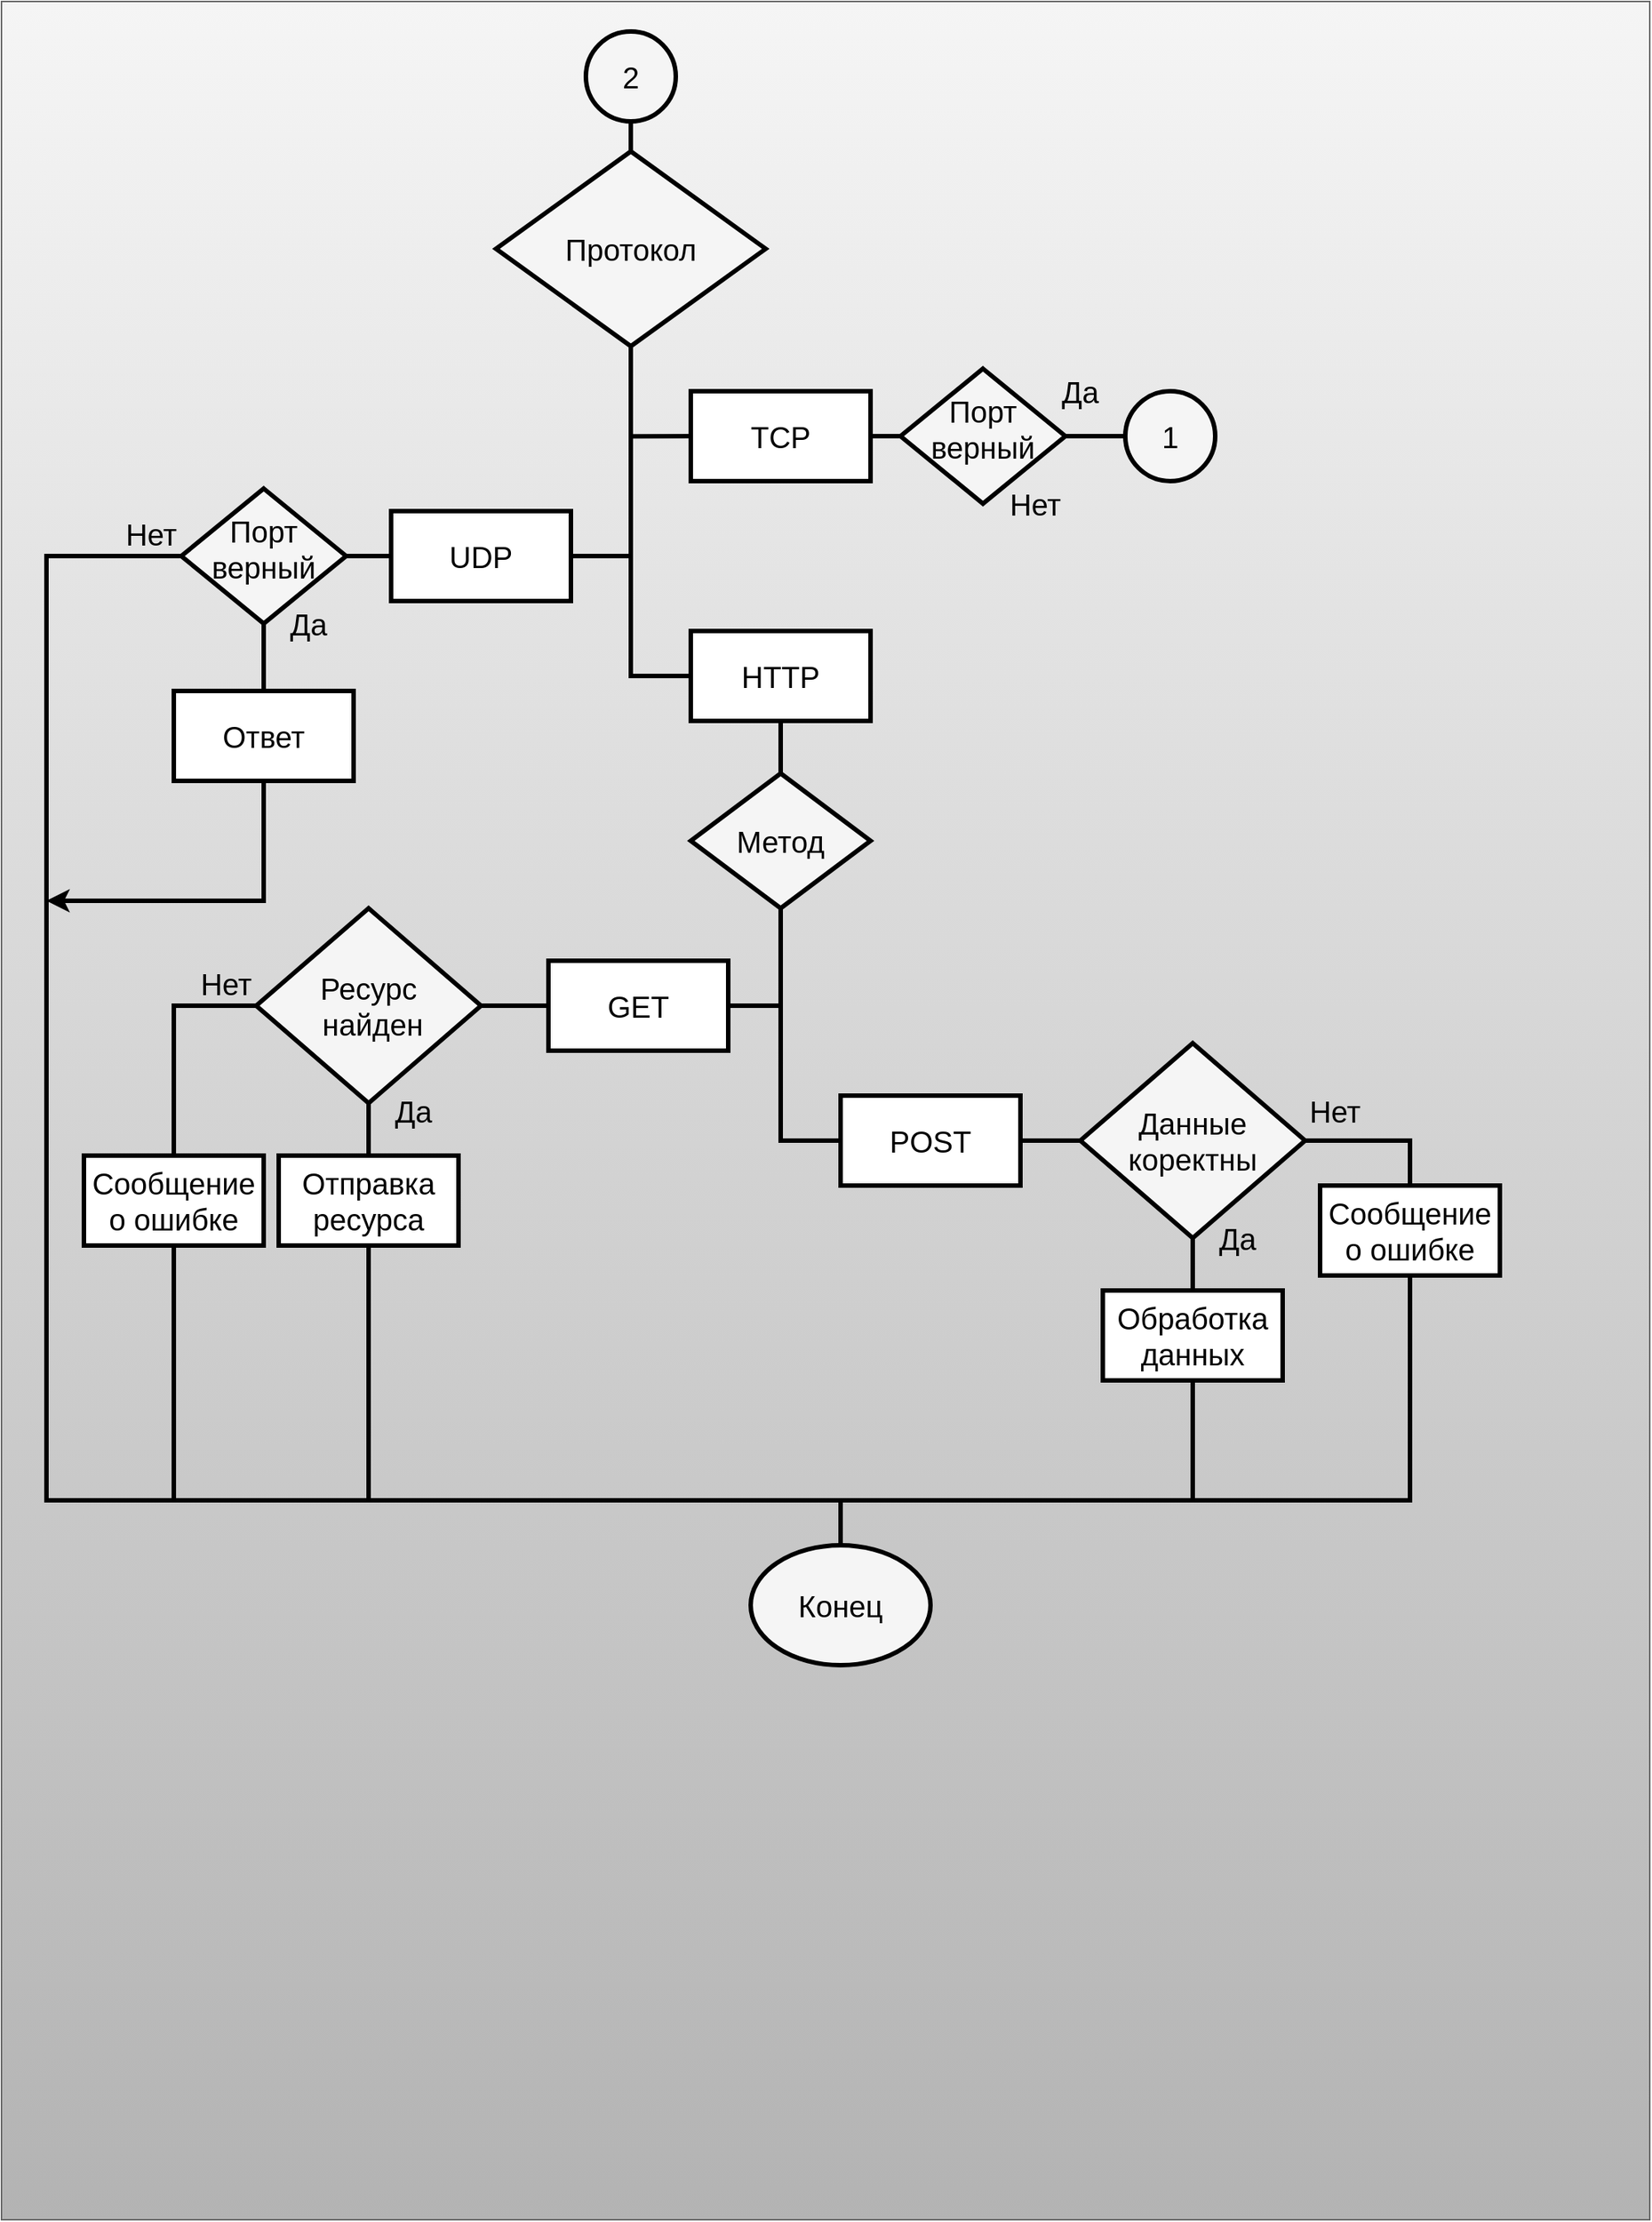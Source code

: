 <mxfile>
    <diagram id="HIzjBaC0xF_liW3ieUTu" name="Page-1">
        <mxGraphModel dx="1076" dy="1836" grid="1" gridSize="10" guides="1" tooltips="1" connect="1" arrows="1" fold="1" page="1" pageScale="1" pageWidth="850" pageHeight="1100" math="0" shadow="0">
            <root>
                <mxCell id="0"/>
                <mxCell id="1" parent="0"/>
                <mxCell id="3" value="" style="rounded=0;whiteSpace=wrap;html=1;fillColor=#f5f5f5;strokeColor=#666666;gradientColor=#b3b3b3;" parent="1" vertex="1">
                    <mxGeometry y="-10" width="1100" height="1480" as="geometry"/>
                </mxCell>
                <mxCell id="6" style="edgeStyle=none;html=1;exitX=0.5;exitY=1;exitDx=0;exitDy=0;entryX=0.5;entryY=0;entryDx=0;entryDy=0;fontFamily=Helvetica;fontSize=20;fontColor=#000000;strokeColor=#000000;strokeWidth=2;endArrow=none;endFill=0;rounded=0;" parent="1" target="5" edge="1">
                    <mxGeometry relative="1" as="geometry">
                        <mxPoint x="420" y="120" as="sourcePoint"/>
                    </mxGeometry>
                </mxCell>
                <mxCell id="11" style="edgeStyle=none;shape=connector;rounded=0;html=1;exitX=0.5;exitY=1;exitDx=0;exitDy=0;entryX=0;entryY=0.5;entryDx=0;entryDy=0;labelBackgroundColor=default;strokeColor=#000000;strokeWidth=3;fontFamily=Helvetica;fontSize=20;fontColor=#000000;endArrow=none;endFill=0;" parent="1" source="5" target="92" edge="1">
                    <mxGeometry relative="1" as="geometry">
                        <mxPoint x="420" y="310" as="targetPoint"/>
                        <Array as="points">
                            <mxPoint x="420" y="440"/>
                        </Array>
                    </mxGeometry>
                </mxCell>
                <mxCell id="5" value="Протокол" style="rhombus;whiteSpace=wrap;html=1;strokeColor=#000000;strokeWidth=3;fontFamily=Helvetica;fontSize=20;fontColor=#000000;fillColor=#f5f5f5;gradientColor=none;" parent="1" vertex="1">
                    <mxGeometry x="330" y="90" width="180" height="130" as="geometry"/>
                </mxCell>
                <mxCell id="64" value="Конец" style="ellipse;whiteSpace=wrap;html=1;strokeColor=#000000;strokeWidth=3;fontFamily=Helvetica;fontSize=20;fontColor=#000000;fillColor=#f5f5f5;gradientColor=none;" parent="1" vertex="1">
                    <mxGeometry x="500" y="1020" width="120" height="80" as="geometry"/>
                </mxCell>
                <mxCell id="90" value="" style="edgeStyle=none;html=1;strokeWidth=3;strokeColor=#000000;endArrow=none;endFill=0;" parent="1" source="81" target="5" edge="1">
                    <mxGeometry relative="1" as="geometry"/>
                </mxCell>
                <mxCell id="81" value="2" style="ellipse;whiteSpace=wrap;html=1;fillColor=#f5f5f5;gradientColor=none;strokeColor=#000000;strokeWidth=3;fontColor=#000000;fontSize=20;" parent="1" vertex="1">
                    <mxGeometry x="390" y="10" width="60" height="60" as="geometry"/>
                </mxCell>
                <mxCell id="93" style="edgeStyle=none;html=1;exitX=0;exitY=0.5;exitDx=0;exitDy=0;strokeColor=#000000;strokeWidth=3;fontFamily=Helvetica;fontSize=20;fontColor=#000000;endArrow=none;endFill=0;" parent="1" source="91" edge="1">
                    <mxGeometry relative="1" as="geometry">
                        <mxPoint x="420" y="360" as="targetPoint"/>
                    </mxGeometry>
                </mxCell>
                <mxCell id="144" style="edgeStyle=none;shape=connector;rounded=0;html=1;exitX=1;exitY=0.5;exitDx=0;exitDy=0;entryX=0;entryY=0.5;entryDx=0;entryDy=0;labelBackgroundColor=default;strokeColor=#000000;strokeWidth=3;fontFamily=Helvetica;fontSize=20;fontColor=#000000;endArrow=none;endFill=0;" edge="1" parent="1" source="91" target="143">
                    <mxGeometry relative="1" as="geometry"/>
                </mxCell>
                <mxCell id="91" value="UDP" style="rounded=0;whiteSpace=wrap;html=1;fontSize=20;fillColor=#FFFFFF;strokeColor=#000000;strokeWidth=3;fontColor=#000000;" parent="1" vertex="1">
                    <mxGeometry x="260" y="330" width="120" height="60" as="geometry"/>
                </mxCell>
                <mxCell id="92" value="HTTP" style="rounded=0;whiteSpace=wrap;html=1;fontSize=20;fillColor=#FFFFFF;strokeColor=#000000;strokeWidth=3;fontColor=#000000;" parent="1" vertex="1">
                    <mxGeometry x="460" y="410" width="120" height="60" as="geometry"/>
                </mxCell>
                <mxCell id="104" value="Да" style="text;html=1;strokeColor=none;fillColor=none;align=center;verticalAlign=middle;whiteSpace=wrap;rounded=0;strokeWidth=3;fontFamily=Helvetica;fontSize=20;fontColor=#000000;" parent="1" vertex="1">
                    <mxGeometry x="175" y="390" width="60" height="30" as="geometry"/>
                </mxCell>
                <mxCell id="166" style="edgeStyle=none;shape=connector;rounded=0;html=1;exitX=0.5;exitY=1;exitDx=0;exitDy=0;entryX=0.5;entryY=0;entryDx=0;entryDy=0;labelBackgroundColor=default;strokeColor=#000000;strokeWidth=3;fontFamily=Helvetica;fontSize=20;fontColor=#000000;endArrow=none;endFill=0;" edge="1" parent="1" source="105" target="64">
                    <mxGeometry relative="1" as="geometry">
                        <Array as="points">
                            <mxPoint x="940" y="990"/>
                            <mxPoint x="560" y="990"/>
                        </Array>
                    </mxGeometry>
                </mxCell>
                <mxCell id="105" value="Сообщение о ошибке" style="rounded=0;whiteSpace=wrap;html=1;fontSize=20;fillColor=#FFFFFF;strokeColor=#000000;strokeWidth=3;fontColor=#000000;" parent="1" vertex="1">
                    <mxGeometry x="880" y="780" width="120" height="60" as="geometry"/>
                </mxCell>
                <mxCell id="113" value="Нет" style="text;html=1;strokeColor=none;fillColor=none;align=center;verticalAlign=middle;whiteSpace=wrap;rounded=0;strokeWidth=3;fontFamily=Helvetica;fontSize=20;fontColor=#000000;" parent="1" vertex="1">
                    <mxGeometry x="660" y="310" width="60" height="30" as="geometry"/>
                </mxCell>
                <mxCell id="152" style="edgeStyle=none;shape=connector;rounded=0;html=1;exitX=0.5;exitY=0;exitDx=0;exitDy=0;entryX=0.5;entryY=1;entryDx=0;entryDy=0;labelBackgroundColor=default;strokeColor=#000000;strokeWidth=3;fontFamily=Helvetica;fontSize=20;fontColor=#000000;endArrow=none;endFill=0;" edge="1" parent="1" source="114" target="92">
                    <mxGeometry relative="1" as="geometry"/>
                </mxCell>
                <mxCell id="155" style="edgeStyle=none;shape=connector;rounded=0;html=1;exitX=0.5;exitY=1;exitDx=0;exitDy=0;entryX=0;entryY=0.5;entryDx=0;entryDy=0;labelBackgroundColor=default;strokeColor=#000000;strokeWidth=3;fontFamily=Helvetica;fontSize=20;fontColor=#000000;endArrow=none;endFill=0;" edge="1" parent="1" source="114" target="154">
                    <mxGeometry relative="1" as="geometry">
                        <Array as="points">
                            <mxPoint x="520" y="750"/>
                        </Array>
                    </mxGeometry>
                </mxCell>
                <mxCell id="114" value="Метод" style="rhombus;whiteSpace=wrap;html=1;strokeColor=#000000;strokeWidth=3;fontFamily=Helvetica;fontSize=20;fontColor=#000000;fillColor=#f5f5f5;gradientColor=none;" parent="1" vertex="1">
                    <mxGeometry x="460" y="505" width="120" height="90" as="geometry"/>
                </mxCell>
                <mxCell id="167" style="edgeStyle=none;shape=connector;rounded=0;html=1;exitX=0.5;exitY=1;exitDx=0;exitDy=0;labelBackgroundColor=default;strokeColor=#000000;strokeWidth=3;fontFamily=Helvetica;fontSize=20;fontColor=#000000;endArrow=none;endFill=0;" edge="1" parent="1" source="115">
                    <mxGeometry relative="1" as="geometry">
                        <mxPoint x="795" y="990" as="targetPoint"/>
                    </mxGeometry>
                </mxCell>
                <mxCell id="115" value="Обработка данных" style="rounded=0;whiteSpace=wrap;html=1;fontSize=20;fillColor=#FFFFFF;strokeColor=#000000;strokeWidth=3;fontColor=#000000;" parent="1" vertex="1">
                    <mxGeometry x="735" y="850" width="120" height="60" as="geometry"/>
                </mxCell>
                <mxCell id="118" value="Да" style="text;html=1;strokeColor=none;fillColor=none;align=center;verticalAlign=middle;whiteSpace=wrap;rounded=0;strokeWidth=3;fontFamily=Helvetica;fontSize=20;fontColor=#000000;" parent="1" vertex="1">
                    <mxGeometry x="690" y="235" width="60" height="30" as="geometry"/>
                </mxCell>
                <mxCell id="159" style="edgeStyle=none;shape=connector;rounded=0;html=1;exitX=0.5;exitY=1;exitDx=0;exitDy=0;entryX=0.5;entryY=0;entryDx=0;entryDy=0;labelBackgroundColor=default;strokeColor=#000000;strokeWidth=3;fontFamily=Helvetica;fontSize=20;fontColor=#000000;endArrow=none;endFill=0;" edge="1" parent="1" source="119" target="115">
                    <mxGeometry relative="1" as="geometry"/>
                </mxCell>
                <mxCell id="160" style="edgeStyle=none;shape=connector;rounded=0;html=1;exitX=1;exitY=0.5;exitDx=0;exitDy=0;entryX=0.5;entryY=0;entryDx=0;entryDy=0;labelBackgroundColor=default;strokeColor=#000000;strokeWidth=3;fontFamily=Helvetica;fontSize=20;fontColor=#000000;endArrow=none;endFill=0;" edge="1" parent="1" source="119" target="105">
                    <mxGeometry relative="1" as="geometry">
                        <Array as="points">
                            <mxPoint x="940" y="750"/>
                        </Array>
                    </mxGeometry>
                </mxCell>
                <mxCell id="119" value="Данные коректны" style="rhombus;whiteSpace=wrap;html=1;strokeColor=#000000;strokeWidth=3;fontFamily=Helvetica;fontSize=20;fontColor=#000000;fillColor=#f5f5f5;gradientColor=none;" parent="1" vertex="1">
                    <mxGeometry x="720" y="685" width="150" height="130" as="geometry"/>
                </mxCell>
                <mxCell id="130" value="Нет" style="text;html=1;strokeColor=none;fillColor=none;align=center;verticalAlign=middle;whiteSpace=wrap;rounded=0;strokeWidth=3;fontFamily=Helvetica;fontSize=20;fontColor=#000000;" parent="1" vertex="1">
                    <mxGeometry x="70" y="330" width="60" height="30" as="geometry"/>
                </mxCell>
                <mxCell id="131" value="Да" style="text;html=1;strokeColor=none;fillColor=none;align=center;verticalAlign=middle;whiteSpace=wrap;rounded=0;strokeWidth=3;fontFamily=Helvetica;fontSize=20;fontColor=#000000;" parent="1" vertex="1">
                    <mxGeometry x="795" y="800" width="60" height="30" as="geometry"/>
                </mxCell>
                <mxCell id="133" style="edgeStyle=none;rounded=0;html=1;exitX=0;exitY=0.5;exitDx=0;exitDy=0;strokeColor=#000000;strokeWidth=3;fontFamily=Helvetica;fontSize=20;fontColor=#000000;endArrow=none;endFill=0;" parent="1" source="132" edge="1">
                    <mxGeometry relative="1" as="geometry">
                        <mxPoint x="420" y="280.174" as="targetPoint"/>
                    </mxGeometry>
                </mxCell>
                <mxCell id="138" style="edgeStyle=none;html=1;exitX=1;exitY=0.5;exitDx=0;exitDy=0;entryX=0;entryY=0.5;entryDx=0;entryDy=0;startArrow=none;" edge="1" parent="1" source="139">
                    <mxGeometry relative="1" as="geometry">
                        <mxPoint x="660" y="280" as="targetPoint"/>
                    </mxGeometry>
                </mxCell>
                <mxCell id="142" style="edgeStyle=none;shape=connector;rounded=0;html=1;exitX=1;exitY=0.5;exitDx=0;exitDy=0;labelBackgroundColor=default;strokeColor=#000000;strokeWidth=3;fontFamily=Helvetica;fontSize=20;fontColor=#000000;endArrow=none;endFill=0;startArrow=none;" edge="1" parent="1" source="145">
                    <mxGeometry relative="1" as="geometry">
                        <mxPoint x="700" y="280" as="targetPoint"/>
                    </mxGeometry>
                </mxCell>
                <mxCell id="132" value="TCP" style="rounded=0;whiteSpace=wrap;html=1;fontSize=20;fillColor=#FFFFFF;strokeColor=#000000;strokeWidth=3;fontColor=#000000;" parent="1" vertex="1">
                    <mxGeometry x="460" y="250" width="120" height="60" as="geometry"/>
                </mxCell>
                <mxCell id="149" style="edgeStyle=none;shape=connector;rounded=0;html=1;exitX=0.5;exitY=1;exitDx=0;exitDy=0;entryX=0.5;entryY=0;entryDx=0;entryDy=0;labelBackgroundColor=default;strokeColor=#000000;strokeWidth=3;fontFamily=Helvetica;fontSize=20;fontColor=#000000;endArrow=none;endFill=0;" edge="1" parent="1" source="143" target="148">
                    <mxGeometry relative="1" as="geometry"/>
                </mxCell>
                <mxCell id="174" style="edgeStyle=none;shape=connector;rounded=0;html=1;exitX=0;exitY=0.5;exitDx=0;exitDy=0;labelBackgroundColor=default;strokeColor=#000000;strokeWidth=3;fontFamily=Helvetica;fontSize=20;fontColor=#000000;endArrow=none;endFill=0;" edge="1" parent="1" source="143">
                    <mxGeometry relative="1" as="geometry">
                        <mxPoint x="120" y="990" as="targetPoint"/>
                        <Array as="points">
                            <mxPoint x="30" y="360"/>
                            <mxPoint x="30" y="990"/>
                        </Array>
                    </mxGeometry>
                </mxCell>
                <mxCell id="143" value="Порт верный" style="rhombus;whiteSpace=wrap;html=1;strokeColor=#000000;strokeWidth=3;fontFamily=Helvetica;fontSize=20;fontColor=#000000;fillColor=#f5f5f5;gradientColor=none;spacingTop=-10;" vertex="1" parent="1">
                    <mxGeometry x="120" y="315" width="110" height="90" as="geometry"/>
                </mxCell>
                <mxCell id="175" style="edgeStyle=none;shape=connector;rounded=0;html=1;exitX=0.5;exitY=1;exitDx=0;exitDy=0;labelBackgroundColor=default;strokeColor=#000000;strokeWidth=3;fontFamily=Helvetica;fontSize=20;fontColor=#000000;endArrow=classic;endFill=1;" edge="1" parent="1" source="148">
                    <mxGeometry relative="1" as="geometry">
                        <mxPoint x="30" y="590" as="targetPoint"/>
                        <Array as="points">
                            <mxPoint x="175" y="590"/>
                        </Array>
                    </mxGeometry>
                </mxCell>
                <mxCell id="148" value="Ответ" style="rounded=0;whiteSpace=wrap;html=1;fontSize=20;fillColor=#FFFFFF;strokeColor=#000000;strokeWidth=3;fontColor=#000000;" vertex="1" parent="1">
                    <mxGeometry x="115" y="450" width="120" height="60" as="geometry"/>
                </mxCell>
                <mxCell id="150" value="" style="edgeStyle=none;shape=connector;rounded=0;html=1;exitX=1;exitY=0.5;exitDx=0;exitDy=0;labelBackgroundColor=default;strokeColor=#000000;strokeWidth=3;fontFamily=Helvetica;fontSize=20;fontColor=#000000;endArrow=none;endFill=0;" edge="1" parent="1" source="132" target="145">
                    <mxGeometry relative="1" as="geometry">
                        <mxPoint x="700" y="280" as="targetPoint"/>
                        <mxPoint x="580" y="280" as="sourcePoint"/>
                    </mxGeometry>
                </mxCell>
                <mxCell id="145" value="Порт верный" style="rhombus;whiteSpace=wrap;html=1;strokeColor=#000000;strokeWidth=3;fontFamily=Helvetica;fontSize=20;fontColor=#000000;fillColor=#f5f5f5;gradientColor=none;spacingTop=-10;" vertex="1" parent="1">
                    <mxGeometry x="600" y="235" width="110" height="90" as="geometry"/>
                </mxCell>
                <mxCell id="151" value="" style="edgeStyle=none;shape=connector;rounded=0;html=1;exitX=1;exitY=0.5;exitDx=0;exitDy=0;labelBackgroundColor=default;strokeColor=#000000;strokeWidth=3;fontFamily=Helvetica;fontSize=20;fontColor=#000000;endArrow=none;endFill=0;" edge="1" parent="1" source="145" target="139">
                    <mxGeometry relative="1" as="geometry">
                        <mxPoint x="840" y="280" as="targetPoint"/>
                        <mxPoint x="710" y="280" as="sourcePoint"/>
                    </mxGeometry>
                </mxCell>
                <mxCell id="139" value="1" style="ellipse;whiteSpace=wrap;html=1;fillColor=#f5f5f5;gradientColor=none;strokeColor=#000000;strokeWidth=3;fontColor=#000000;fontSize=20;" vertex="1" parent="1">
                    <mxGeometry x="750" y="250" width="60" height="60" as="geometry"/>
                </mxCell>
                <mxCell id="156" style="edgeStyle=none;shape=connector;rounded=0;html=1;exitX=0;exitY=0.5;exitDx=0;exitDy=0;labelBackgroundColor=default;strokeColor=#000000;strokeWidth=3;fontFamily=Helvetica;fontSize=20;fontColor=#000000;endArrow=none;endFill=0;" edge="1" parent="1" source="153">
                    <mxGeometry relative="1" as="geometry">
                        <mxPoint x="520" y="660" as="targetPoint"/>
                    </mxGeometry>
                </mxCell>
                <mxCell id="163" style="edgeStyle=none;shape=connector;rounded=0;html=1;exitX=0;exitY=0.5;exitDx=0;exitDy=0;entryX=1;entryY=0.5;entryDx=0;entryDy=0;labelBackgroundColor=default;strokeColor=#000000;strokeWidth=3;fontFamily=Helvetica;fontSize=20;fontColor=#000000;endArrow=none;endFill=0;" edge="1" parent="1" source="153" target="162">
                    <mxGeometry relative="1" as="geometry"/>
                </mxCell>
                <mxCell id="153" value="GET" style="rounded=0;whiteSpace=wrap;html=1;fontSize=20;fillColor=#FFFFFF;strokeColor=#000000;strokeWidth=3;fontColor=#000000;" vertex="1" parent="1">
                    <mxGeometry x="365" y="630" width="120" height="60" as="geometry"/>
                </mxCell>
                <mxCell id="157" style="edgeStyle=none;shape=connector;rounded=0;html=1;exitX=1;exitY=0.5;exitDx=0;exitDy=0;entryX=0;entryY=0.5;entryDx=0;entryDy=0;labelBackgroundColor=default;strokeColor=#000000;strokeWidth=3;fontFamily=Helvetica;fontSize=20;fontColor=#000000;endArrow=none;endFill=0;" edge="1" parent="1" source="154" target="119">
                    <mxGeometry relative="1" as="geometry"/>
                </mxCell>
                <mxCell id="154" value="POST" style="rounded=0;whiteSpace=wrap;html=1;fontSize=20;fillColor=#FFFFFF;strokeColor=#000000;strokeWidth=3;fontColor=#000000;" vertex="1" parent="1">
                    <mxGeometry x="560" y="720" width="120" height="60" as="geometry"/>
                </mxCell>
                <mxCell id="161" value="Нет" style="text;html=1;strokeColor=none;fillColor=none;align=center;verticalAlign=middle;whiteSpace=wrap;rounded=0;strokeWidth=3;fontFamily=Helvetica;fontSize=20;fontColor=#000000;" vertex="1" parent="1">
                    <mxGeometry x="860" y="715" width="60" height="30" as="geometry"/>
                </mxCell>
                <mxCell id="165" style="edgeStyle=none;shape=connector;rounded=0;html=1;exitX=0.5;exitY=1;exitDx=0;exitDy=0;entryX=0.5;entryY=0;entryDx=0;entryDy=0;labelBackgroundColor=default;strokeColor=#000000;strokeWidth=3;fontFamily=Helvetica;fontSize=20;fontColor=#000000;endArrow=none;endFill=0;" edge="1" parent="1" source="162" target="164">
                    <mxGeometry relative="1" as="geometry"/>
                </mxCell>
                <mxCell id="170" style="edgeStyle=none;shape=connector;rounded=0;html=1;exitX=0;exitY=0.5;exitDx=0;exitDy=0;entryX=0.5;entryY=0;entryDx=0;entryDy=0;labelBackgroundColor=default;strokeColor=#000000;strokeWidth=3;fontFamily=Helvetica;fontSize=20;fontColor=#000000;endArrow=none;endFill=0;" edge="1" parent="1" source="162" target="169">
                    <mxGeometry relative="1" as="geometry">
                        <Array as="points">
                            <mxPoint x="115" y="660"/>
                        </Array>
                    </mxGeometry>
                </mxCell>
                <mxCell id="162" value="Ресурс&lt;br&gt;&amp;nbsp;найден" style="rhombus;whiteSpace=wrap;html=1;strokeColor=#000000;strokeWidth=3;fontFamily=Helvetica;fontSize=20;fontColor=#000000;fillColor=#f5f5f5;gradientColor=none;" vertex="1" parent="1">
                    <mxGeometry x="170" y="595" width="150" height="130" as="geometry"/>
                </mxCell>
                <mxCell id="168" style="edgeStyle=none;shape=connector;rounded=0;html=1;exitX=0.5;exitY=1;exitDx=0;exitDy=0;labelBackgroundColor=default;strokeColor=#000000;strokeWidth=3;fontFamily=Helvetica;fontSize=20;fontColor=#000000;endArrow=none;endFill=0;" edge="1" parent="1" source="164">
                    <mxGeometry relative="1" as="geometry">
                        <mxPoint x="560" y="990" as="targetPoint"/>
                        <Array as="points">
                            <mxPoint x="245" y="990"/>
                        </Array>
                    </mxGeometry>
                </mxCell>
                <mxCell id="164" value="Отправка ресурса" style="rounded=0;whiteSpace=wrap;html=1;fontSize=20;fillColor=#FFFFFF;strokeColor=#000000;strokeWidth=3;fontColor=#000000;" vertex="1" parent="1">
                    <mxGeometry x="185" y="760" width="120" height="60" as="geometry"/>
                </mxCell>
                <mxCell id="173" style="edgeStyle=none;shape=connector;rounded=0;html=1;exitX=0.5;exitY=1;exitDx=0;exitDy=0;labelBackgroundColor=default;strokeColor=#000000;strokeWidth=3;fontFamily=Helvetica;fontSize=20;fontColor=#000000;endArrow=none;endFill=0;" edge="1" parent="1" source="169">
                    <mxGeometry relative="1" as="geometry">
                        <mxPoint x="250" y="990" as="targetPoint"/>
                        <Array as="points">
                            <mxPoint x="115" y="990"/>
                        </Array>
                    </mxGeometry>
                </mxCell>
                <mxCell id="169" value="Сообщение о ошибке" style="rounded=0;whiteSpace=wrap;html=1;fontSize=20;fillColor=#FFFFFF;strokeColor=#000000;strokeWidth=3;fontColor=#000000;" vertex="1" parent="1">
                    <mxGeometry x="55" y="760" width="120" height="60" as="geometry"/>
                </mxCell>
                <mxCell id="171" value="Нет" style="text;html=1;strokeColor=none;fillColor=none;align=center;verticalAlign=middle;whiteSpace=wrap;rounded=0;strokeWidth=3;fontFamily=Helvetica;fontSize=20;fontColor=#000000;" vertex="1" parent="1">
                    <mxGeometry x="120" y="630" width="60" height="30" as="geometry"/>
                </mxCell>
                <mxCell id="172" value="Да" style="text;html=1;strokeColor=none;fillColor=none;align=center;verticalAlign=middle;whiteSpace=wrap;rounded=0;strokeWidth=3;fontFamily=Helvetica;fontSize=20;fontColor=#000000;" vertex="1" parent="1">
                    <mxGeometry x="245" y="715" width="60" height="30" as="geometry"/>
                </mxCell>
            </root>
        </mxGraphModel>
    </diagram>
</mxfile>